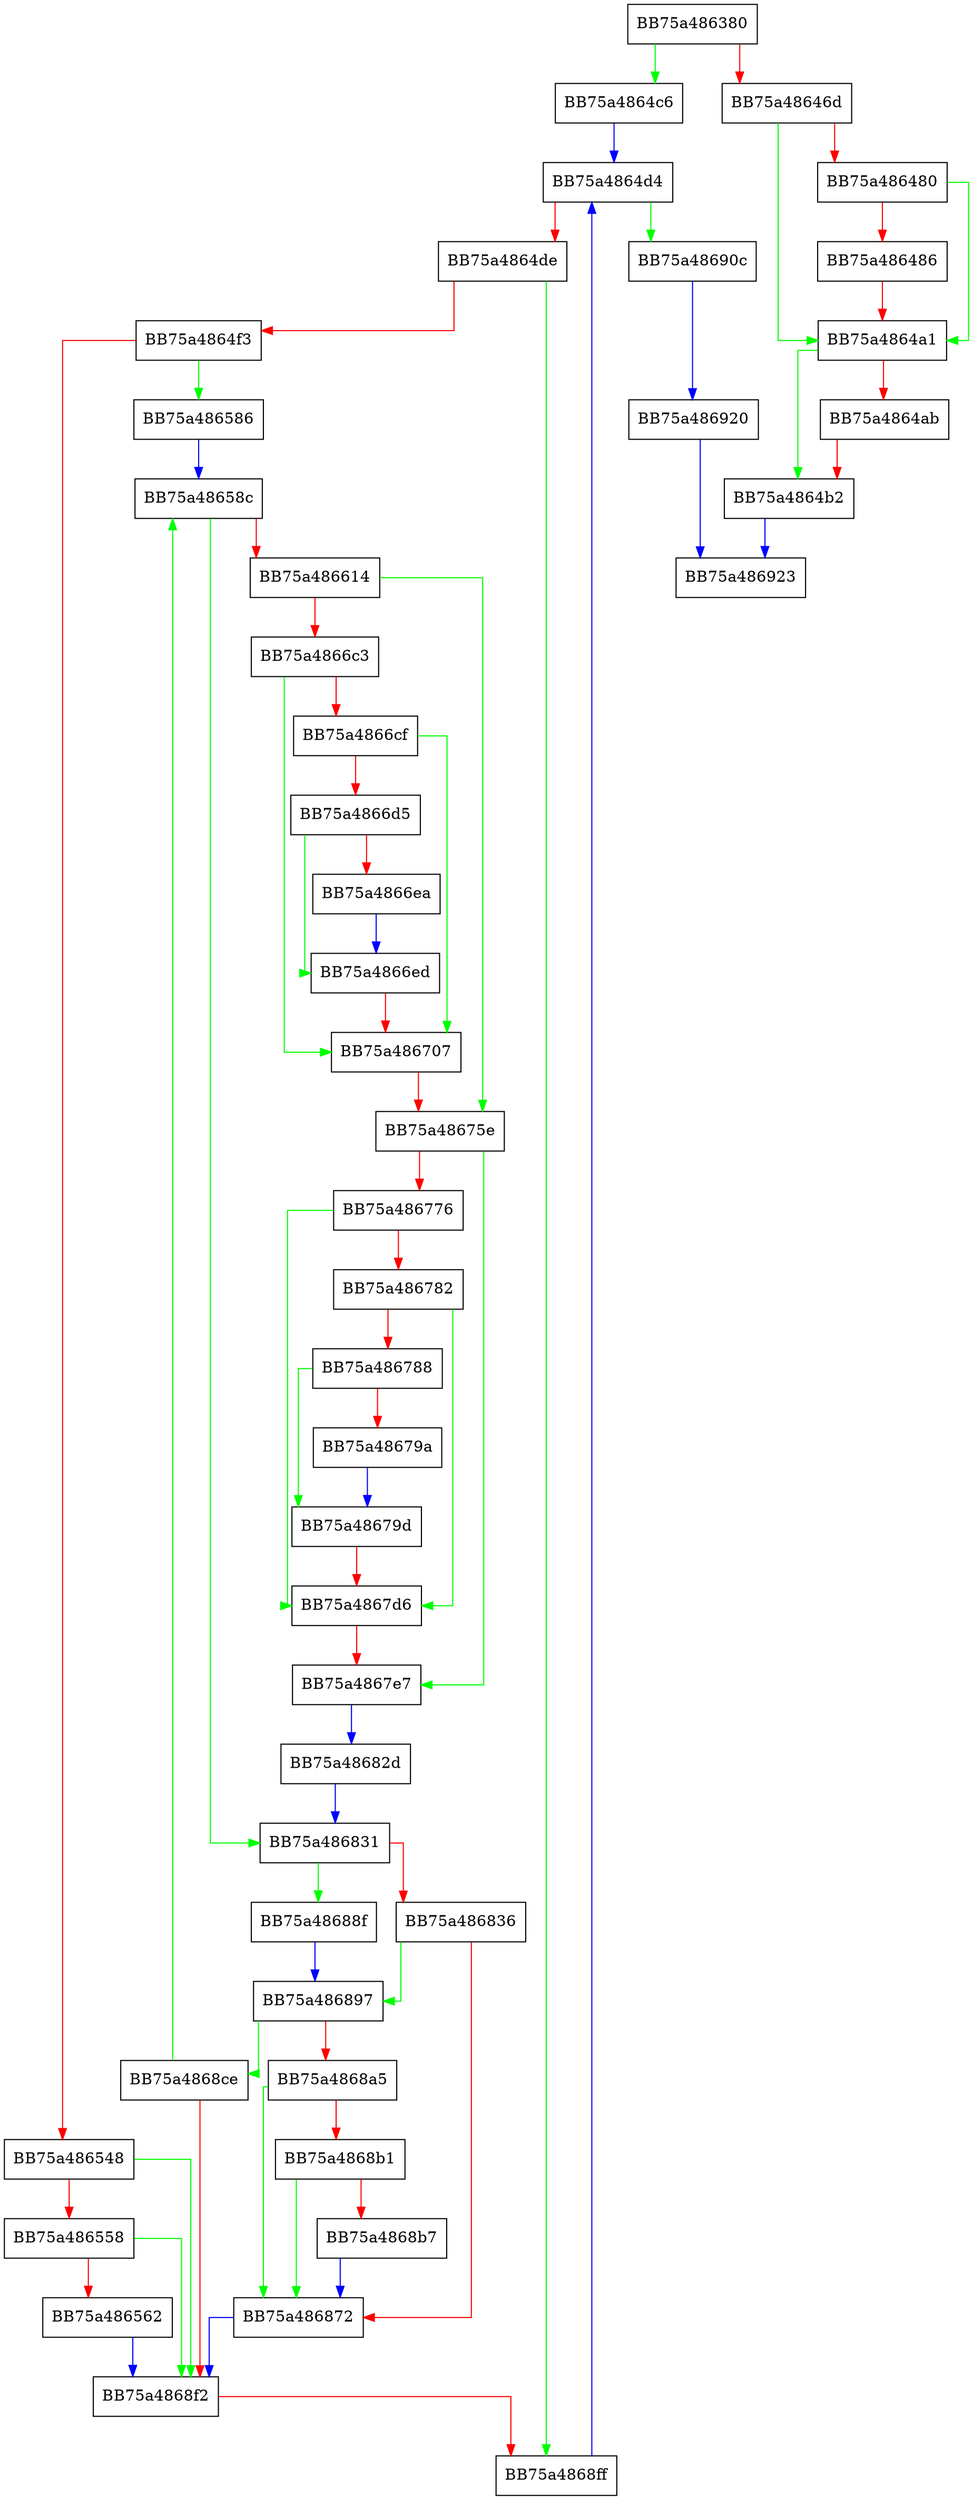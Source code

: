 digraph ObjectDirectory {
  node [shape="box"];
  graph [splines=ortho];
  BB75a486380 -> BB75a4864c6 [color="green"];
  BB75a486380 -> BB75a48646d [color="red"];
  BB75a48646d -> BB75a4864a1 [color="green"];
  BB75a48646d -> BB75a486480 [color="red"];
  BB75a486480 -> BB75a4864a1 [color="green"];
  BB75a486480 -> BB75a486486 [color="red"];
  BB75a486486 -> BB75a4864a1 [color="red"];
  BB75a4864a1 -> BB75a4864b2 [color="green"];
  BB75a4864a1 -> BB75a4864ab [color="red"];
  BB75a4864ab -> BB75a4864b2 [color="red"];
  BB75a4864b2 -> BB75a486923 [color="blue"];
  BB75a4864c6 -> BB75a4864d4 [color="blue"];
  BB75a4864d4 -> BB75a48690c [color="green"];
  BB75a4864d4 -> BB75a4864de [color="red"];
  BB75a4864de -> BB75a4868ff [color="green"];
  BB75a4864de -> BB75a4864f3 [color="red"];
  BB75a4864f3 -> BB75a486586 [color="green"];
  BB75a4864f3 -> BB75a486548 [color="red"];
  BB75a486548 -> BB75a4868f2 [color="green"];
  BB75a486548 -> BB75a486558 [color="red"];
  BB75a486558 -> BB75a4868f2 [color="green"];
  BB75a486558 -> BB75a486562 [color="red"];
  BB75a486562 -> BB75a4868f2 [color="blue"];
  BB75a486586 -> BB75a48658c [color="blue"];
  BB75a48658c -> BB75a486831 [color="green"];
  BB75a48658c -> BB75a486614 [color="red"];
  BB75a486614 -> BB75a48675e [color="green"];
  BB75a486614 -> BB75a4866c3 [color="red"];
  BB75a4866c3 -> BB75a486707 [color="green"];
  BB75a4866c3 -> BB75a4866cf [color="red"];
  BB75a4866cf -> BB75a486707 [color="green"];
  BB75a4866cf -> BB75a4866d5 [color="red"];
  BB75a4866d5 -> BB75a4866ed [color="green"];
  BB75a4866d5 -> BB75a4866ea [color="red"];
  BB75a4866ea -> BB75a4866ed [color="blue"];
  BB75a4866ed -> BB75a486707 [color="red"];
  BB75a486707 -> BB75a48675e [color="red"];
  BB75a48675e -> BB75a4867e7 [color="green"];
  BB75a48675e -> BB75a486776 [color="red"];
  BB75a486776 -> BB75a4867d6 [color="green"];
  BB75a486776 -> BB75a486782 [color="red"];
  BB75a486782 -> BB75a4867d6 [color="green"];
  BB75a486782 -> BB75a486788 [color="red"];
  BB75a486788 -> BB75a48679d [color="green"];
  BB75a486788 -> BB75a48679a [color="red"];
  BB75a48679a -> BB75a48679d [color="blue"];
  BB75a48679d -> BB75a4867d6 [color="red"];
  BB75a4867d6 -> BB75a4867e7 [color="red"];
  BB75a4867e7 -> BB75a48682d [color="blue"];
  BB75a48682d -> BB75a486831 [color="blue"];
  BB75a486831 -> BB75a48688f [color="green"];
  BB75a486831 -> BB75a486836 [color="red"];
  BB75a486836 -> BB75a486897 [color="green"];
  BB75a486836 -> BB75a486872 [color="red"];
  BB75a486872 -> BB75a4868f2 [color="blue"];
  BB75a48688f -> BB75a486897 [color="blue"];
  BB75a486897 -> BB75a4868ce [color="green"];
  BB75a486897 -> BB75a4868a5 [color="red"];
  BB75a4868a5 -> BB75a486872 [color="green"];
  BB75a4868a5 -> BB75a4868b1 [color="red"];
  BB75a4868b1 -> BB75a486872 [color="green"];
  BB75a4868b1 -> BB75a4868b7 [color="red"];
  BB75a4868b7 -> BB75a486872 [color="blue"];
  BB75a4868ce -> BB75a48658c [color="green"];
  BB75a4868ce -> BB75a4868f2 [color="red"];
  BB75a4868f2 -> BB75a4868ff [color="red"];
  BB75a4868ff -> BB75a4864d4 [color="blue"];
  BB75a48690c -> BB75a486920 [color="blue"];
  BB75a486920 -> BB75a486923 [color="blue"];
}
